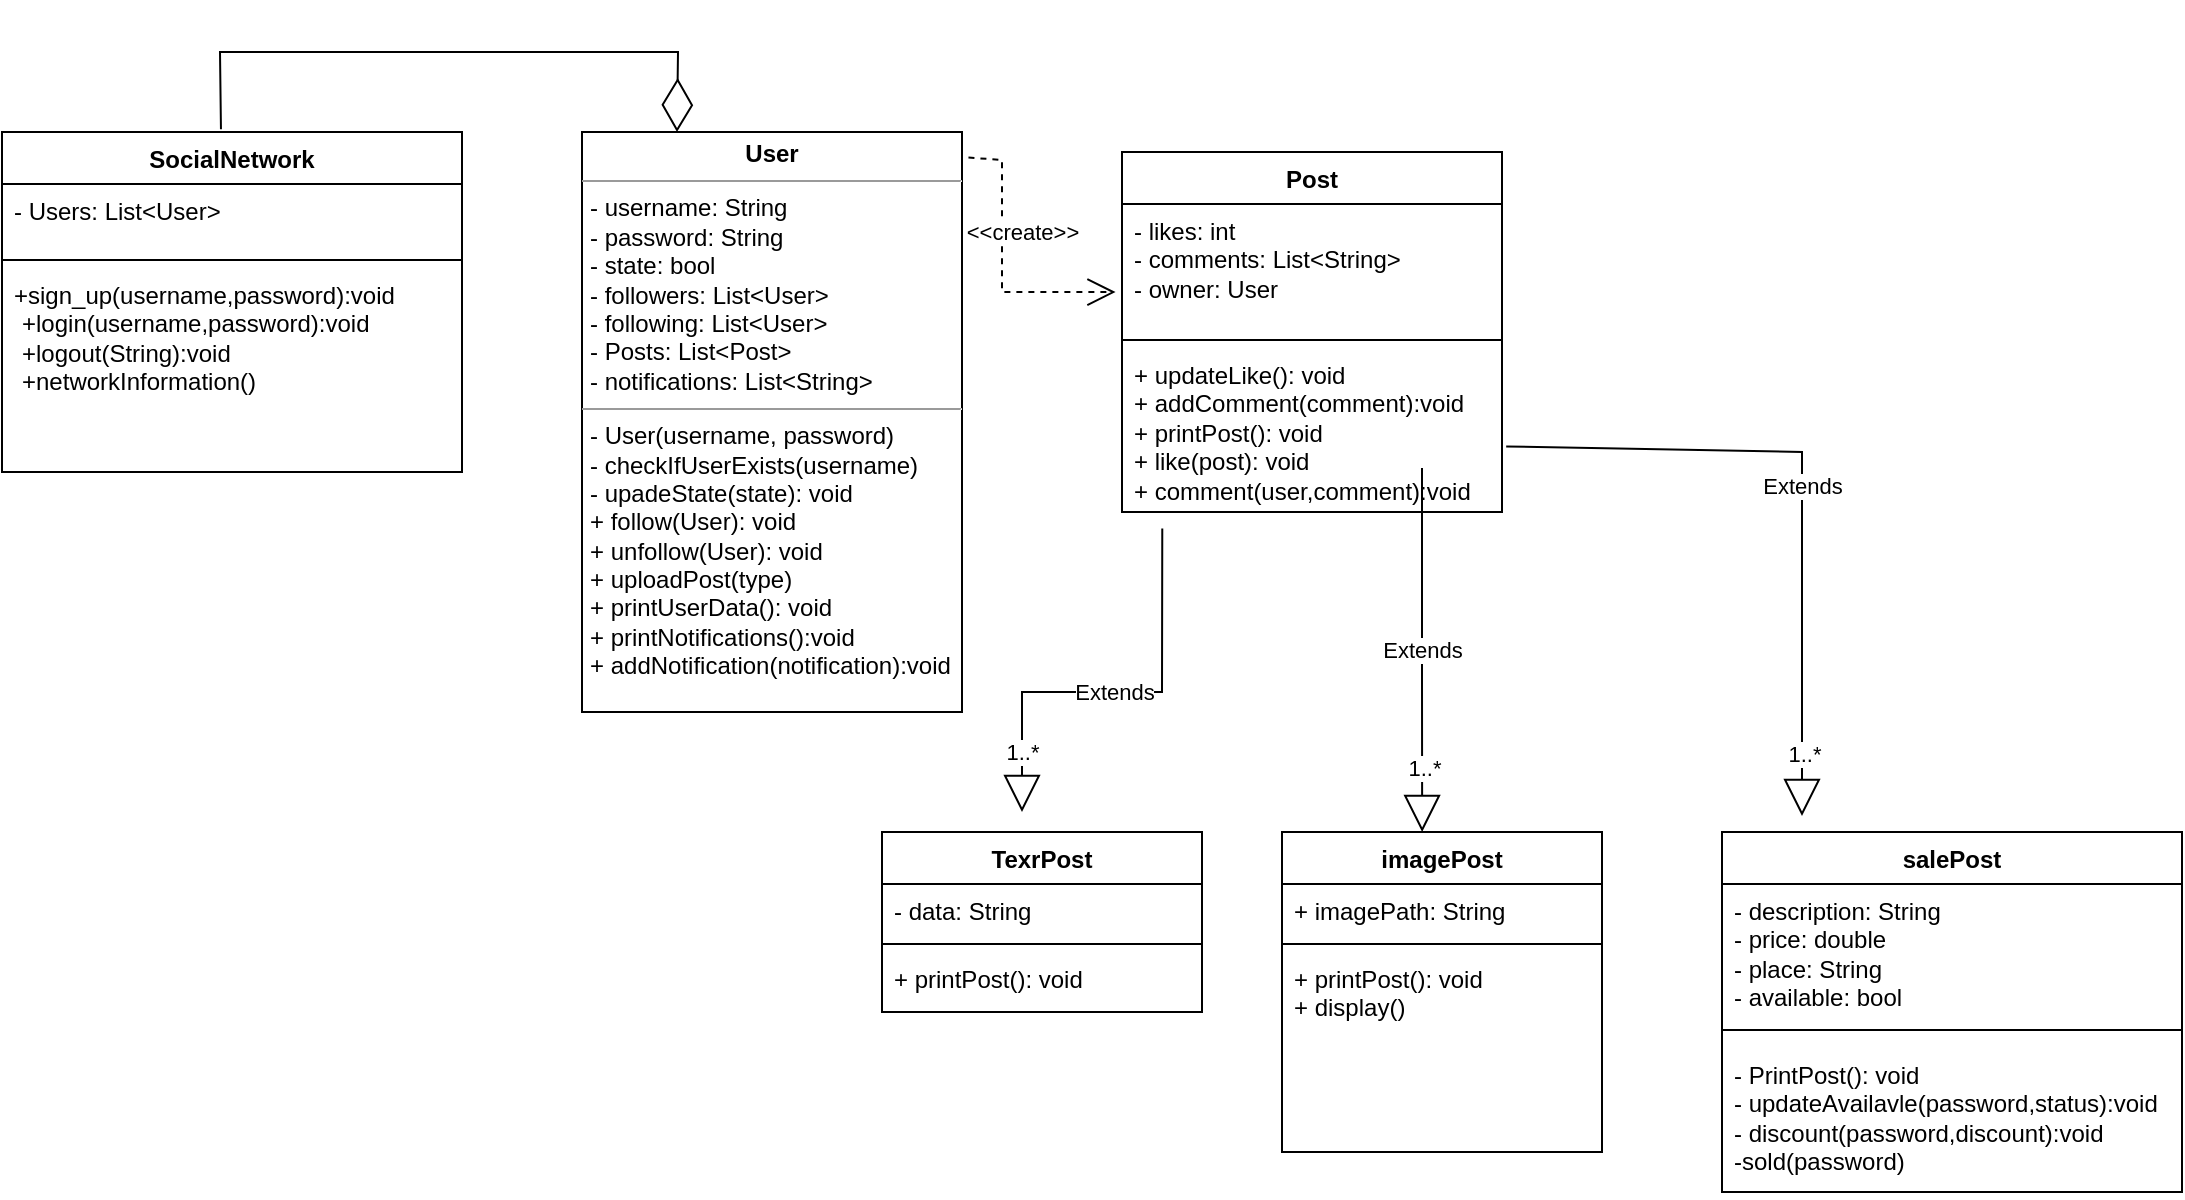 <mxfile version="23.1.2" type="google">
  <diagram name="Page-1" id="c4acf3e9-155e-7222-9cf6-157b1a14988f">
    <mxGraphModel grid="1" page="1" gridSize="10" guides="1" tooltips="1" connect="1" arrows="1" fold="1" pageScale="1" pageWidth="850" pageHeight="1100" background="none" math="0" shadow="0">
      <root>
        <mxCell id="0" />
        <mxCell id="1" parent="0" />
        <mxCell id="gafaZ8HGxulZvDVOaCRb-1" value="&lt;p style=&quot;margin:0px;margin-top:4px;text-align:center;&quot;&gt;&lt;b&gt;User&lt;/b&gt;&lt;/p&gt;&lt;hr size=&quot;1&quot;&gt;&lt;p style=&quot;margin:0px;margin-left:4px;&quot;&gt;- username: String&lt;/p&gt;&lt;p style=&quot;margin:0px;margin-left:4px;&quot;&gt;- password: String&lt;/p&gt;&lt;p style=&quot;margin:0px;margin-left:4px;&quot;&gt;- state: bool&lt;/p&gt;&lt;p style=&quot;margin:0px;margin-left:4px;&quot;&gt;- followers: List&amp;lt;User&amp;gt;&lt;/p&gt;&lt;p style=&quot;margin:0px;margin-left:4px;&quot;&gt;- following: List&amp;lt;User&amp;gt;&lt;/p&gt;&lt;p style=&quot;margin:0px;margin-left:4px;&quot;&gt;- Posts: List&amp;lt;Post&amp;gt;&lt;/p&gt;&lt;p style=&quot;margin:0px;margin-left:4px;&quot;&gt;- notifications: List&amp;lt;String&amp;gt;&lt;/p&gt;&lt;hr size=&quot;1&quot;&gt;&lt;p style=&quot;margin:0px;margin-left:4px;&quot;&gt;- User(username, password)&lt;/p&gt;&lt;p style=&quot;margin:0px;margin-left:4px;&quot;&gt;- checkIfUserExists(username)&lt;/p&gt;&lt;p style=&quot;margin:0px;margin-left:4px;&quot;&gt;- upadeState(state): void&lt;/p&gt;&lt;p style=&quot;margin:0px;margin-left:4px;&quot;&gt;+ follow(User): void&lt;/p&gt;&lt;p style=&quot;margin:0px;margin-left:4px;&quot;&gt;+ unfollow(User): void&lt;/p&gt;&lt;p style=&quot;margin:0px;margin-left:4px;&quot;&gt;+ uploadPost(type)&lt;/p&gt;&lt;p style=&quot;margin:0px;margin-left:4px;&quot;&gt;+ printUserData(): void&lt;/p&gt;&lt;p style=&quot;margin:0px;margin-left:4px;&quot;&gt;+ printNotifications():void&lt;/p&gt;&lt;p style=&quot;margin:0px;margin-left:4px;&quot;&gt;+ addNotification(notification):void&lt;/p&gt;" style="verticalAlign=top;align=left;overflow=fill;fontSize=12;fontFamily=Helvetica;html=1;whiteSpace=wrap;" vertex="1" parent="1">
          <mxGeometry x="360" y="70" width="190" height="290" as="geometry" />
        </mxCell>
        <mxCell id="gafaZ8HGxulZvDVOaCRb-2" style="edgeStyle=orthogonalEdgeStyle;rounded=0;orthogonalLoop=1;jettySize=auto;html=1;exitX=0.5;exitY=1;exitDx=0;exitDy=0;" edge="1" parent="1" source="gafaZ8HGxulZvDVOaCRb-1" target="gafaZ8HGxulZvDVOaCRb-1">
          <mxGeometry relative="1" as="geometry" />
        </mxCell>
        <mxCell id="gafaZ8HGxulZvDVOaCRb-4" value="Post" style="swimlane;fontStyle=1;align=center;verticalAlign=top;childLayout=stackLayout;horizontal=1;startSize=26;horizontalStack=0;resizeParent=1;resizeParentMax=0;resizeLast=0;collapsible=1;marginBottom=0;whiteSpace=wrap;html=1;" vertex="1" parent="1">
          <mxGeometry x="630" y="80" width="190" height="180" as="geometry" />
        </mxCell>
        <mxCell id="gafaZ8HGxulZvDVOaCRb-5" value="- likes: int&lt;br&gt;- comments: List&amp;lt;String&amp;gt;&lt;br&gt;- owner: User" style="text;strokeColor=none;fillColor=none;align=left;verticalAlign=top;spacingLeft=4;spacingRight=4;overflow=hidden;rotatable=0;points=[[0,0.5],[1,0.5]];portConstraint=eastwest;whiteSpace=wrap;html=1;" vertex="1" parent="gafaZ8HGxulZvDVOaCRb-4">
          <mxGeometry y="26" width="190" height="64" as="geometry" />
        </mxCell>
        <mxCell id="gafaZ8HGxulZvDVOaCRb-6" value="" style="line;strokeWidth=1;fillColor=none;align=left;verticalAlign=middle;spacingTop=-1;spacingLeft=3;spacingRight=3;rotatable=0;labelPosition=right;points=[];portConstraint=eastwest;strokeColor=inherit;" vertex="1" parent="gafaZ8HGxulZvDVOaCRb-4">
          <mxGeometry y="90" width="190" height="8" as="geometry" />
        </mxCell>
        <mxCell id="gafaZ8HGxulZvDVOaCRb-7" value="+ updateLike(): void&lt;br&gt;+ addComment(comment):void&lt;br&gt;+ printPost(): void&lt;br&gt;+ like(post): void&lt;br&gt;+ comment(user,comment):void" style="text;strokeColor=none;fillColor=none;align=left;verticalAlign=top;spacingLeft=4;spacingRight=4;overflow=hidden;rotatable=0;points=[[0,0.5],[1,0.5]];portConstraint=eastwest;whiteSpace=wrap;html=1;" vertex="1" parent="gafaZ8HGxulZvDVOaCRb-4">
          <mxGeometry y="98" width="190" height="82" as="geometry" />
        </mxCell>
        <mxCell id="gafaZ8HGxulZvDVOaCRb-10" value="&amp;lt;&amp;lt;create&amp;gt;&amp;gt;" style="endArrow=open;endSize=12;dashed=1;html=1;rounded=0;exitX=1.017;exitY=0.044;exitDx=0;exitDy=0;exitPerimeter=0;entryX=-0.017;entryY=0.688;entryDx=0;entryDy=0;entryPerimeter=0;" edge="1" parent="1" source="gafaZ8HGxulZvDVOaCRb-1" target="gafaZ8HGxulZvDVOaCRb-5">
          <mxGeometry x="-0.244" y="10" width="160" relative="1" as="geometry">
            <mxPoint x="570" y="150" as="sourcePoint" />
            <mxPoint x="620" y="140" as="targetPoint" />
            <Array as="points">
              <mxPoint x="570" y="84" />
              <mxPoint x="570" y="150" />
            </Array>
            <mxPoint as="offset" />
          </mxGeometry>
        </mxCell>
        <mxCell id="gafaZ8HGxulZvDVOaCRb-11" value="TexrPost" style="swimlane;fontStyle=1;align=center;verticalAlign=top;childLayout=stackLayout;horizontal=1;startSize=26;horizontalStack=0;resizeParent=1;resizeParentMax=0;resizeLast=0;collapsible=1;marginBottom=0;whiteSpace=wrap;html=1;" vertex="1" parent="1">
          <mxGeometry x="510" y="420" width="160" height="90" as="geometry" />
        </mxCell>
        <mxCell id="gafaZ8HGxulZvDVOaCRb-12" value="- data: String" style="text;strokeColor=none;fillColor=none;align=left;verticalAlign=top;spacingLeft=4;spacingRight=4;overflow=hidden;rotatable=0;points=[[0,0.5],[1,0.5]];portConstraint=eastwest;whiteSpace=wrap;html=1;" vertex="1" parent="gafaZ8HGxulZvDVOaCRb-11">
          <mxGeometry y="26" width="160" height="26" as="geometry" />
        </mxCell>
        <mxCell id="gafaZ8HGxulZvDVOaCRb-13" value="" style="line;strokeWidth=1;fillColor=none;align=left;verticalAlign=middle;spacingTop=-1;spacingLeft=3;spacingRight=3;rotatable=0;labelPosition=right;points=[];portConstraint=eastwest;strokeColor=inherit;" vertex="1" parent="gafaZ8HGxulZvDVOaCRb-11">
          <mxGeometry y="52" width="160" height="8" as="geometry" />
        </mxCell>
        <mxCell id="gafaZ8HGxulZvDVOaCRb-14" value="+ printPost(): void" style="text;strokeColor=none;fillColor=none;align=left;verticalAlign=top;spacingLeft=4;spacingRight=4;overflow=hidden;rotatable=0;points=[[0,0.5],[1,0.5]];portConstraint=eastwest;whiteSpace=wrap;html=1;" vertex="1" parent="gafaZ8HGxulZvDVOaCRb-11">
          <mxGeometry y="60" width="160" height="30" as="geometry" />
        </mxCell>
        <mxCell id="gafaZ8HGxulZvDVOaCRb-15" value="imagePost" style="swimlane;fontStyle=1;align=center;verticalAlign=top;childLayout=stackLayout;horizontal=1;startSize=26;horizontalStack=0;resizeParent=1;resizeParentMax=0;resizeLast=0;collapsible=1;marginBottom=0;whiteSpace=wrap;html=1;" vertex="1" parent="1">
          <mxGeometry x="710" y="420" width="160" height="160" as="geometry" />
        </mxCell>
        <mxCell id="gafaZ8HGxulZvDVOaCRb-16" value="+ imagePath: String" style="text;strokeColor=none;fillColor=none;align=left;verticalAlign=top;spacingLeft=4;spacingRight=4;overflow=hidden;rotatable=0;points=[[0,0.5],[1,0.5]];portConstraint=eastwest;whiteSpace=wrap;html=1;" vertex="1" parent="gafaZ8HGxulZvDVOaCRb-15">
          <mxGeometry y="26" width="160" height="26" as="geometry" />
        </mxCell>
        <mxCell id="gafaZ8HGxulZvDVOaCRb-17" value="" style="line;strokeWidth=1;fillColor=none;align=left;verticalAlign=middle;spacingTop=-1;spacingLeft=3;spacingRight=3;rotatable=0;labelPosition=right;points=[];portConstraint=eastwest;strokeColor=inherit;" vertex="1" parent="gafaZ8HGxulZvDVOaCRb-15">
          <mxGeometry y="52" width="160" height="8" as="geometry" />
        </mxCell>
        <mxCell id="gafaZ8HGxulZvDVOaCRb-18" value="+ printPost(): void&lt;br&gt;+ display()" style="text;strokeColor=none;fillColor=none;align=left;verticalAlign=top;spacingLeft=4;spacingRight=4;overflow=hidden;rotatable=0;points=[[0,0.5],[1,0.5]];portConstraint=eastwest;whiteSpace=wrap;html=1;" vertex="1" parent="gafaZ8HGxulZvDVOaCRb-15">
          <mxGeometry y="60" width="160" height="100" as="geometry" />
        </mxCell>
        <mxCell id="gafaZ8HGxulZvDVOaCRb-19" value="salePost" style="swimlane;fontStyle=1;align=center;verticalAlign=top;childLayout=stackLayout;horizontal=1;startSize=26;horizontalStack=0;resizeParent=1;resizeParentMax=0;resizeLast=0;collapsible=1;marginBottom=0;whiteSpace=wrap;html=1;" vertex="1" parent="1">
          <mxGeometry x="930" y="420" width="230" height="180" as="geometry" />
        </mxCell>
        <mxCell id="gafaZ8HGxulZvDVOaCRb-20" value="- description: String&lt;br&gt;- price: double&lt;br&gt;- place: String&lt;br&gt;- available: bool" style="text;strokeColor=none;fillColor=none;align=left;verticalAlign=top;spacingLeft=4;spacingRight=4;overflow=hidden;rotatable=0;points=[[0,0.5],[1,0.5]];portConstraint=eastwest;whiteSpace=wrap;html=1;" vertex="1" parent="gafaZ8HGxulZvDVOaCRb-19">
          <mxGeometry y="26" width="230" height="64" as="geometry" />
        </mxCell>
        <mxCell id="gafaZ8HGxulZvDVOaCRb-21" value="" style="line;strokeWidth=1;fillColor=none;align=left;verticalAlign=middle;spacingTop=-1;spacingLeft=3;spacingRight=3;rotatable=0;labelPosition=right;points=[];portConstraint=eastwest;strokeColor=inherit;" vertex="1" parent="gafaZ8HGxulZvDVOaCRb-19">
          <mxGeometry y="90" width="230" height="18" as="geometry" />
        </mxCell>
        <mxCell id="gafaZ8HGxulZvDVOaCRb-22" value="- PrintPost(): void&lt;br&gt;- updateAvailavle(password,status):void&lt;br&gt;- discount(password,discount):void&lt;br&gt;-sold(password)" style="text;strokeColor=none;fillColor=none;align=left;verticalAlign=top;spacingLeft=4;spacingRight=4;overflow=hidden;rotatable=0;points=[[0,0.5],[1,0.5]];portConstraint=eastwest;whiteSpace=wrap;html=1;" vertex="1" parent="gafaZ8HGxulZvDVOaCRb-19">
          <mxGeometry y="108" width="230" height="72" as="geometry" />
        </mxCell>
        <mxCell id="gafaZ8HGxulZvDVOaCRb-23" value="Extends" style="endArrow=block;endSize=16;endFill=0;html=1;rounded=0;exitX=0.106;exitY=1.1;exitDx=0;exitDy=0;exitPerimeter=0;" edge="1" parent="1" source="gafaZ8HGxulZvDVOaCRb-7">
          <mxGeometry width="160" relative="1" as="geometry">
            <mxPoint x="640" y="450" as="sourcePoint" />
            <mxPoint x="580" y="410" as="targetPoint" />
            <Array as="points">
              <mxPoint x="650" y="350" />
              <mxPoint x="580" y="350" />
            </Array>
          </mxGeometry>
        </mxCell>
        <mxCell id="gafaZ8HGxulZvDVOaCRb-24" value="Extends" style="endArrow=block;endSize=16;endFill=0;html=1;rounded=0;exitX=0.106;exitY=1.1;exitDx=0;exitDy=0;exitPerimeter=0;entryX=0.438;entryY=0;entryDx=0;entryDy=0;entryPerimeter=0;" edge="1" parent="1" target="gafaZ8HGxulZvDVOaCRb-15">
          <mxGeometry width="160" relative="1" as="geometry">
            <mxPoint x="780" y="238" as="sourcePoint" />
            <mxPoint x="780" y="410" as="targetPoint" />
            <Array as="points">
              <mxPoint x="780" y="344" />
            </Array>
          </mxGeometry>
        </mxCell>
        <mxCell id="gafaZ8HGxulZvDVOaCRb-25" value="Extends" style="endArrow=block;endSize=16;endFill=0;html=1;rounded=0;exitX=1.011;exitY=0.6;exitDx=0;exitDy=0;exitPerimeter=0;entryX=0.438;entryY=0;entryDx=0;entryDy=0;entryPerimeter=0;" edge="1" parent="1" source="gafaZ8HGxulZvDVOaCRb-7">
          <mxGeometry width="160" relative="1" as="geometry">
            <mxPoint x="970" y="230" as="sourcePoint" />
            <mxPoint x="970" y="412" as="targetPoint" />
            <Array as="points">
              <mxPoint x="970" y="230" />
              <mxPoint x="970" y="336" />
            </Array>
          </mxGeometry>
        </mxCell>
        <mxCell id="gafaZ8HGxulZvDVOaCRb-29" value="1..*" style="edgeLabel;html=1;align=center;verticalAlign=middle;resizable=0;points=[];" connectable="0" vertex="1" parent="gafaZ8HGxulZvDVOaCRb-25">
          <mxGeometry x="0.914" y="1" relative="1" as="geometry">
            <mxPoint y="-17" as="offset" />
          </mxGeometry>
        </mxCell>
        <mxCell id="gafaZ8HGxulZvDVOaCRb-30" value="1..*" style="edgeLabel;html=1;align=center;verticalAlign=middle;resizable=0;points=[];" connectable="0" vertex="1" parent="1">
          <mxGeometry x="981.0" y="390.489" as="geometry">
            <mxPoint x="-200" y="-3" as="offset" />
          </mxGeometry>
        </mxCell>
        <mxCell id="gafaZ8HGxulZvDVOaCRb-31" value="1..*" style="edgeLabel;html=1;align=center;verticalAlign=middle;resizable=0;points=[];" connectable="0" vertex="1" parent="1">
          <mxGeometry x="991.0" y="400.489" as="geometry">
            <mxPoint x="-411" y="-21" as="offset" />
          </mxGeometry>
        </mxCell>
        <mxCell id="gafaZ8HGxulZvDVOaCRb-37" value="SocialNetwork" style="swimlane;fontStyle=1;align=center;verticalAlign=top;childLayout=stackLayout;horizontal=1;startSize=26;horizontalStack=0;resizeParent=1;resizeParentMax=0;resizeLast=0;collapsible=1;marginBottom=0;whiteSpace=wrap;html=1;" vertex="1" parent="1">
          <mxGeometry x="70" y="70" width="230" height="170" as="geometry" />
        </mxCell>
        <mxCell id="gafaZ8HGxulZvDVOaCRb-38" value="- Users: List&amp;lt;User&amp;gt;" style="text;strokeColor=none;fillColor=none;align=left;verticalAlign=top;spacingLeft=4;spacingRight=4;overflow=hidden;rotatable=0;points=[[0,0.5],[1,0.5]];portConstraint=eastwest;whiteSpace=wrap;html=1;" vertex="1" parent="gafaZ8HGxulZvDVOaCRb-37">
          <mxGeometry y="26" width="230" height="34" as="geometry" />
        </mxCell>
        <mxCell id="gafaZ8HGxulZvDVOaCRb-39" value="" style="line;strokeWidth=1;fillColor=none;align=left;verticalAlign=middle;spacingTop=-1;spacingLeft=3;spacingRight=3;rotatable=0;labelPosition=right;points=[];portConstraint=eastwest;strokeColor=inherit;" vertex="1" parent="gafaZ8HGxulZvDVOaCRb-37">
          <mxGeometry y="60" width="230" height="8" as="geometry" />
        </mxCell>
        <mxCell id="gafaZ8HGxulZvDVOaCRb-40" value="+sign_up(username,password):void&lt;br&gt;&lt;p style=&quot;border-color: var(--border-color); margin: 0px 0px 0px 4px;&quot;&gt;+login(username,password):void&lt;/p&gt;&lt;p style=&quot;border-color: var(--border-color); margin: 0px 0px 0px 4px;&quot;&gt;+logout(String):void&lt;/p&gt;&lt;p style=&quot;border-color: var(--border-color); margin: 0px 0px 0px 4px;&quot;&gt;+networkInformation()&lt;/p&gt;" style="text;strokeColor=none;fillColor=none;align=left;verticalAlign=top;spacingLeft=4;spacingRight=4;overflow=hidden;rotatable=0;points=[[0,0.5],[1,0.5]];portConstraint=eastwest;whiteSpace=wrap;html=1;" vertex="1" parent="gafaZ8HGxulZvDVOaCRb-37">
          <mxGeometry y="68" width="230" height="102" as="geometry" />
        </mxCell>
        <mxCell id="gafaZ8HGxulZvDVOaCRb-41" value="" style="endArrow=diamondThin;endFill=0;endSize=24;html=1;rounded=0;exitX=0.476;exitY=-0.008;exitDx=0;exitDy=0;exitPerimeter=0;entryX=0.25;entryY=0;entryDx=0;entryDy=0;" edge="1" parent="1" source="gafaZ8HGxulZvDVOaCRb-37" target="gafaZ8HGxulZvDVOaCRb-1">
          <mxGeometry width="160" relative="1" as="geometry">
            <mxPoint x="230" y="170" as="sourcePoint" />
            <mxPoint x="390" y="170" as="targetPoint" />
            <Array as="points">
              <mxPoint x="179" y="30" />
              <mxPoint x="340" y="30" />
              <mxPoint x="408" y="30" />
            </Array>
          </mxGeometry>
        </mxCell>
      </root>
    </mxGraphModel>
  </diagram>
</mxfile>

